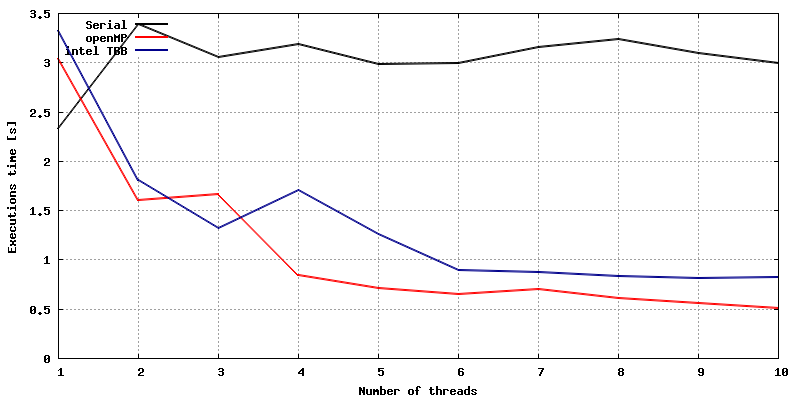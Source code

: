 #!/usr/bin/gnuplot

#input
set datafile separator ";"

#output
set key top left
set style data lines
set grid

set xlabel 'Number of threads'
set yrange [0:3.5]
set ylabel 'Executions time [s]'

set terminal png transparent nocrop medium size 800,400
set output 'sort1.png'

plot \
'-' using 1:($2) title 'Serial'         axes x1y1 lt rgb 'black' lw 2, \
'-' using 1:($2) title 'openMP'         axes x1y1 lt rgb 'red' lw 2, \
'-' using 1:($2) title 'intel TBB'      axes x1y1 lt rgb 'dark-blue' lw 2
1;2.33
2;3.39
3;3.05
4;3.19
5;2.98
6;2.99
7;3.15
8;3.24
9;3.09
10;2.99
e
1;3.04
2;1.6
3;1.66
4;0.84
5;0.71
6;0.65
7;0.7
8;0.61
9;0.56
10;0.51
e
1;3.33
2;1.81
3;1.32
4;1.7
5;1.26
6;0.89
7;0.87
8;0.83
9;0.81
10;0.82
e